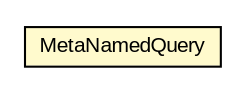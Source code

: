 #!/usr/local/bin/dot
#
# Class diagram 
# Generated by UMLGraph version R5_6-24-gf6e263 (http://www.umlgraph.org/)
#

digraph G {
	edge [fontname="arial",fontsize=10,labelfontname="arial",labelfontsize=10];
	node [fontname="arial",fontsize=10,shape=plaintext];
	nodesep=0.25;
	ranksep=0.5;
	// net.trajano.apt.jpa.internal.MetaNamedQuery
	c27 [label=<<table title="net.trajano.apt.jpa.internal.MetaNamedQuery" border="0" cellborder="1" cellspacing="0" cellpadding="2" port="p" bgcolor="lemonChiffon" href="./MetaNamedQuery.html">
		<tr><td><table border="0" cellspacing="0" cellpadding="1">
<tr><td align="center" balign="center"> MetaNamedQuery </td></tr>
		</table></td></tr>
		</table>>, URL="./MetaNamedQuery.html", fontname="arial", fontcolor="black", fontsize=10.0];
}

